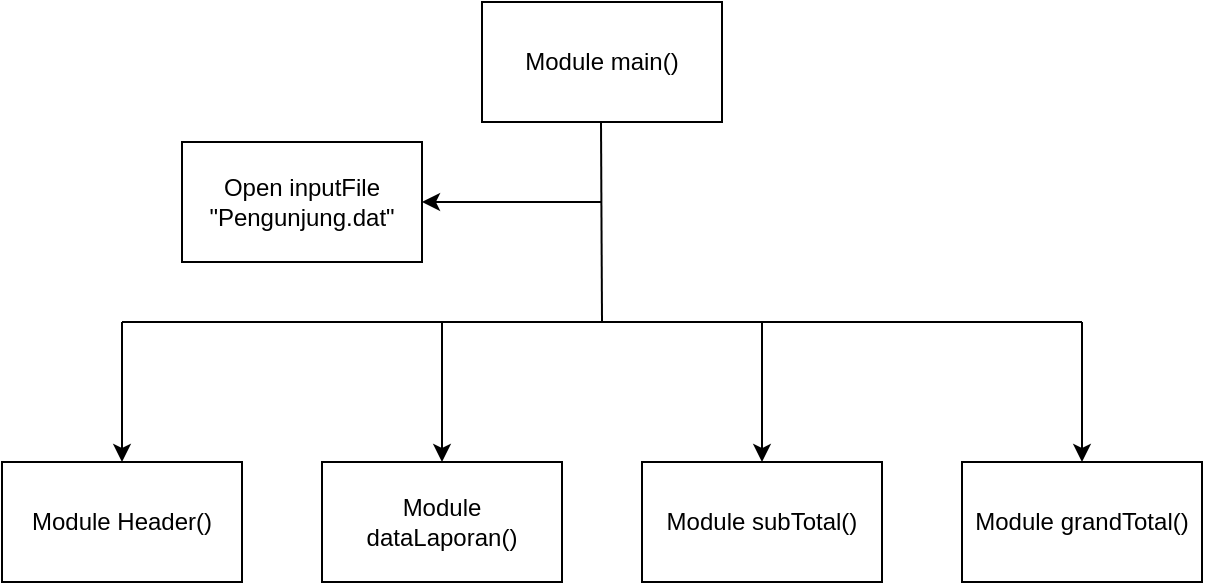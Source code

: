 <mxfile version="15.8.2" type="device"><diagram id="pgx1oP8c4EQSjlyiLN91" name="Page-1"><mxGraphModel dx="702" dy="757" grid="1" gridSize="10" guides="1" tooltips="1" connect="1" arrows="1" fold="1" page="1" pageScale="1" pageWidth="850" pageHeight="1100" math="0" shadow="0"><root><mxCell id="0"/><mxCell id="1" parent="0"/><mxCell id="bd_CmPj9TOfzF-aiNBN4-1" value="Module main()" style="rounded=0;whiteSpace=wrap;html=1;" vertex="1" parent="1"><mxGeometry x="300" y="40" width="120" height="60" as="geometry"/></mxCell><mxCell id="bd_CmPj9TOfzF-aiNBN4-2" value="" style="endArrow=none;html=1;rounded=0;" edge="1" parent="1"><mxGeometry width="50" height="50" relative="1" as="geometry"><mxPoint x="360" y="200" as="sourcePoint"/><mxPoint x="359.5" y="100" as="targetPoint"/></mxGeometry></mxCell><mxCell id="bd_CmPj9TOfzF-aiNBN4-3" value="" style="endArrow=none;html=1;rounded=0;" edge="1" parent="1"><mxGeometry width="50" height="50" relative="1" as="geometry"><mxPoint x="120" y="200" as="sourcePoint"/><mxPoint x="600" y="200" as="targetPoint"/></mxGeometry></mxCell><mxCell id="bd_CmPj9TOfzF-aiNBN4-4" value="" style="endArrow=classic;html=1;rounded=0;" edge="1" parent="1"><mxGeometry width="50" height="50" relative="1" as="geometry"><mxPoint x="120" y="200" as="sourcePoint"/><mxPoint x="120" y="270" as="targetPoint"/></mxGeometry></mxCell><mxCell id="bd_CmPj9TOfzF-aiNBN4-5" value="" style="endArrow=classic;html=1;rounded=0;" edge="1" parent="1"><mxGeometry width="50" height="50" relative="1" as="geometry"><mxPoint x="280" y="200" as="sourcePoint"/><mxPoint x="280" y="270" as="targetPoint"/></mxGeometry></mxCell><mxCell id="bd_CmPj9TOfzF-aiNBN4-6" value="" style="endArrow=classic;html=1;rounded=0;" edge="1" parent="1"><mxGeometry width="50" height="50" relative="1" as="geometry"><mxPoint x="600" y="200" as="sourcePoint"/><mxPoint x="600" y="270" as="targetPoint"/></mxGeometry></mxCell><mxCell id="bd_CmPj9TOfzF-aiNBN4-7" value="" style="endArrow=classic;html=1;rounded=0;" edge="1" parent="1"><mxGeometry width="50" height="50" relative="1" as="geometry"><mxPoint x="440" y="200" as="sourcePoint"/><mxPoint x="440" y="270" as="targetPoint"/></mxGeometry></mxCell><mxCell id="bd_CmPj9TOfzF-aiNBN4-8" value="Module Header()" style="rounded=0;whiteSpace=wrap;html=1;" vertex="1" parent="1"><mxGeometry x="60" y="270" width="120" height="60" as="geometry"/></mxCell><mxCell id="bd_CmPj9TOfzF-aiNBN4-9" value="Module dataLaporan()" style="rounded=0;whiteSpace=wrap;html=1;" vertex="1" parent="1"><mxGeometry x="220" y="270" width="120" height="60" as="geometry"/></mxCell><mxCell id="bd_CmPj9TOfzF-aiNBN4-10" value="Module subTotal()" style="rounded=0;whiteSpace=wrap;html=1;" vertex="1" parent="1"><mxGeometry x="380" y="270" width="120" height="60" as="geometry"/></mxCell><mxCell id="bd_CmPj9TOfzF-aiNBN4-11" value="Module grandTotal()" style="rounded=0;whiteSpace=wrap;html=1;" vertex="1" parent="1"><mxGeometry x="540" y="270" width="120" height="60" as="geometry"/></mxCell><mxCell id="bd_CmPj9TOfzF-aiNBN4-12" value="" style="endArrow=classic;html=1;rounded=0;" edge="1" parent="1" target="bd_CmPj9TOfzF-aiNBN4-13"><mxGeometry width="50" height="50" relative="1" as="geometry"><mxPoint x="360" y="140" as="sourcePoint"/><mxPoint x="280" y="140" as="targetPoint"/></mxGeometry></mxCell><mxCell id="bd_CmPj9TOfzF-aiNBN4-13" value="Open inputFile &quot;Pengunjung.dat&quot;" style="rounded=0;whiteSpace=wrap;html=1;" vertex="1" parent="1"><mxGeometry x="150" y="110" width="120" height="60" as="geometry"/></mxCell></root></mxGraphModel></diagram></mxfile>